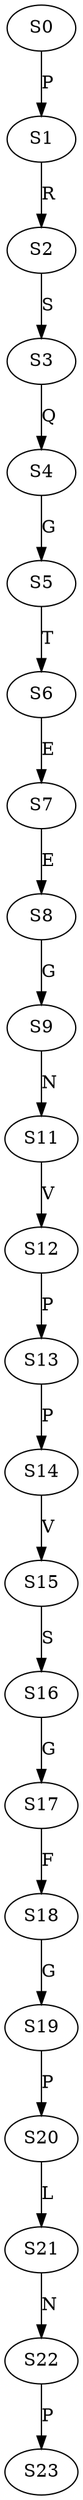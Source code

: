 strict digraph  {
	S0 -> S1 [ label = P ];
	S1 -> S2 [ label = R ];
	S2 -> S3 [ label = S ];
	S3 -> S4 [ label = Q ];
	S4 -> S5 [ label = G ];
	S5 -> S6 [ label = T ];
	S6 -> S7 [ label = E ];
	S7 -> S8 [ label = E ];
	S8 -> S9 [ label = G ];
	S9 -> S11 [ label = N ];
	S11 -> S12 [ label = V ];
	S12 -> S13 [ label = P ];
	S13 -> S14 [ label = P ];
	S14 -> S15 [ label = V ];
	S15 -> S16 [ label = S ];
	S16 -> S17 [ label = G ];
	S17 -> S18 [ label = F ];
	S18 -> S19 [ label = G ];
	S19 -> S20 [ label = P ];
	S20 -> S21 [ label = L ];
	S21 -> S22 [ label = N ];
	S22 -> S23 [ label = P ];
}
